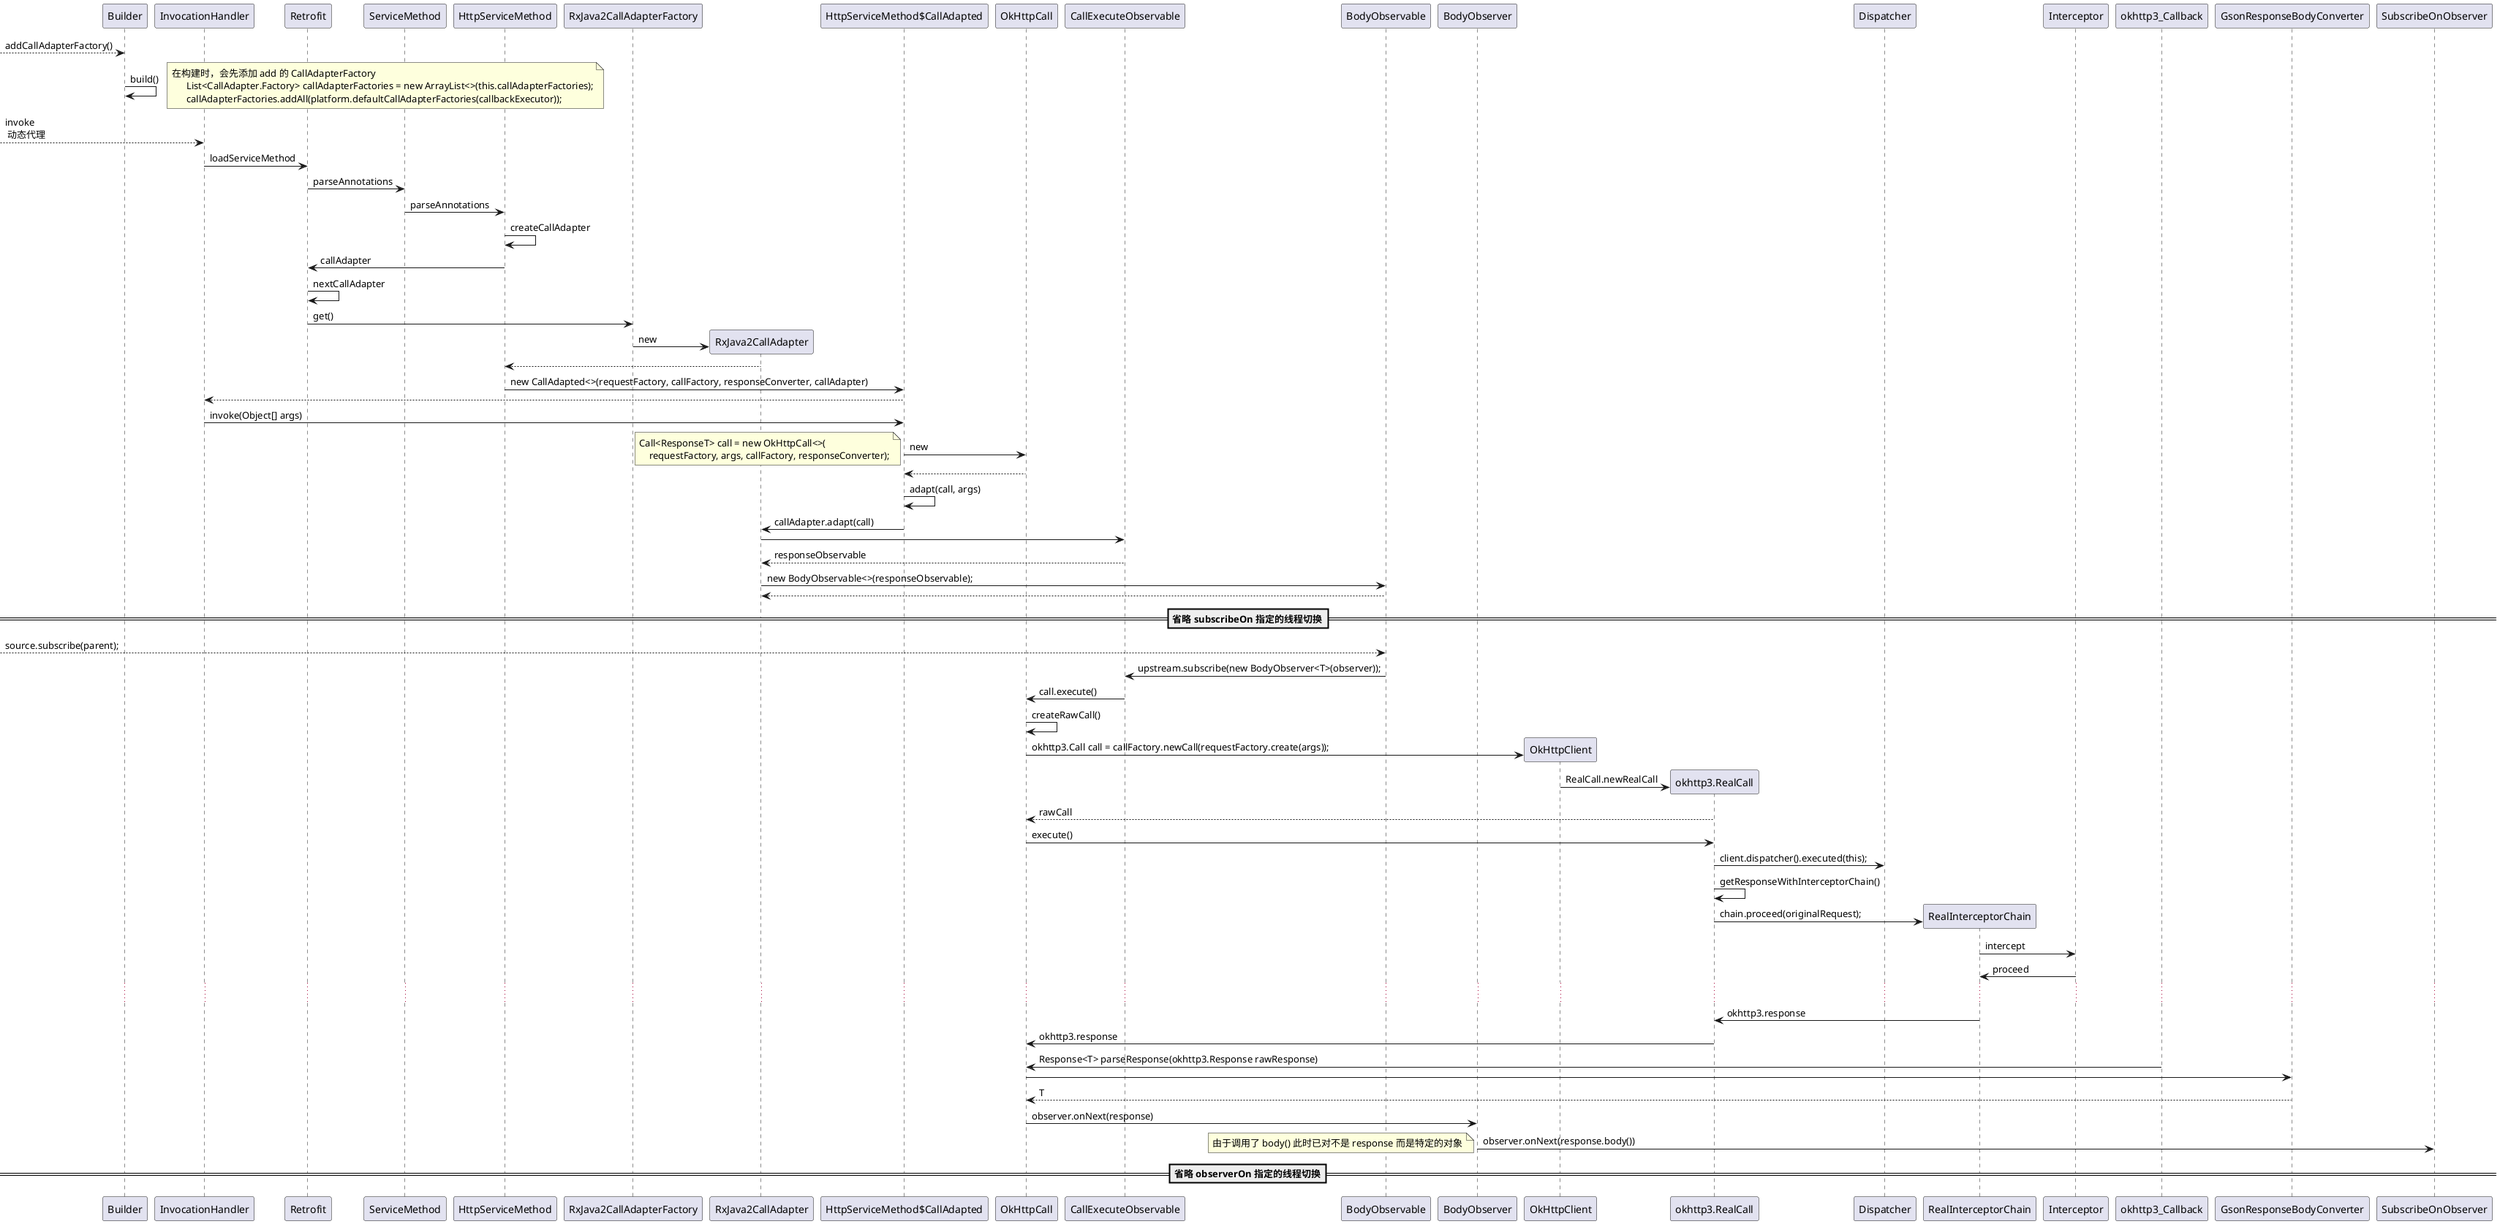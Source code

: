 @startuml

--> "Builder" :  addCallAdapterFactory()
Builder -> Builder :  build()
note right
在构建时，会先添加 add 的 CallAdapterFactory
      List<CallAdapter.Factory> callAdapterFactories = new ArrayList<>(this.callAdapterFactories);
      callAdapterFactories.addAll(platform.defaultCallAdapterFactories(callbackExecutor));
end note

--> InvocationHandler : invoke \n 动态代理

InvocationHandler -> Retrofit : loadServiceMethod

Retrofit -> ServiceMethod : parseAnnotations
ServiceMethod -> HttpServiceMethod : parseAnnotations
HttpServiceMethod -> HttpServiceMethod : createCallAdapter

HttpServiceMethod -> Retrofit : callAdapter
Retrofit -> Retrofit : nextCallAdapter

Retrofit -> RxJava2CallAdapterFactory : get()

create RxJava2CallAdapter
RxJava2CallAdapterFactory -> RxJava2CallAdapter : new
RxJava2CallAdapter --> HttpServiceMethod


HttpServiceMethod -> "HttpServiceMethod$CallAdapted" as CallAdapted : new CallAdapted<>(requestFactory, callFactory, responseConverter, callAdapter)
CallAdapted --> InvocationHandler


InvocationHandler -> CallAdapted : invoke(Object[] args)
CallAdapted -> OkHttpCall : new
note left
Call<ResponseT> call = new OkHttpCall<>(
    requestFactory, args, callFactory, responseConverter);
end note
return

CallAdapted -> CallAdapted : adapt(call, args)


CallAdapted -> RxJava2CallAdapter : callAdapter.adapt(call)

RxJava2CallAdapter -> CallExecuteObservable
return responseObservable
RxJava2CallAdapter -> BodyObservable : new BodyObservable<>(responseObservable);
return

participant BodyObserver

== 省略 subscribeOn 指定的线程切换==
--> BodyObservable : source.subscribe(parent);

BodyObservable -> CallExecuteObservable : upstream.subscribe(new BodyObserver<T>(observer));

CallExecuteObservable -> OkHttpCall : call.execute()

OkHttpCall -> OkHttpCall : createRawCall()

create OkHttpClient
OkHttpCall -> OkHttpClient : okhttp3.Call call = callFactory.newCall(requestFactory.create(args));

create "okhttp3.RealCall" as RealCall
OkHttpClient -> RealCall : RealCall.newRealCall

RealCall --> OkHttpCall : rawCall

OkHttpCall -> RealCall : execute()
RealCall -> Dispatcher : client.dispatcher().executed(this);

RealCall -> RealCall : getResponseWithInterceptorChain()
create RealInterceptorChain
RealCall -> RealInterceptorChain : chain.proceed(originalRequest);
RealInterceptorChain -> Interceptor : intercept
Interceptor -> RealInterceptorChain : proceed
...

RealInterceptorChain -> RealCall : okhttp3.response
RealCall -> OkHttpCall : okhttp3.response

okhttp3_Callback -> OkHttpCall : Response<T> parseResponse(okhttp3.Response rawResponse)
OkHttpCall -> GsonResponseBodyConverter
return T

OkHttpCall -> BodyObserver : observer.onNext(response)
BodyObserver -> SubscribeOnObserver : observer.onNext(response.body())
note left
由于调用了 body() 此时已对不是 response 而是特定的对象
end note

==省略 observerOn 指定的线程切换==
@enduml
